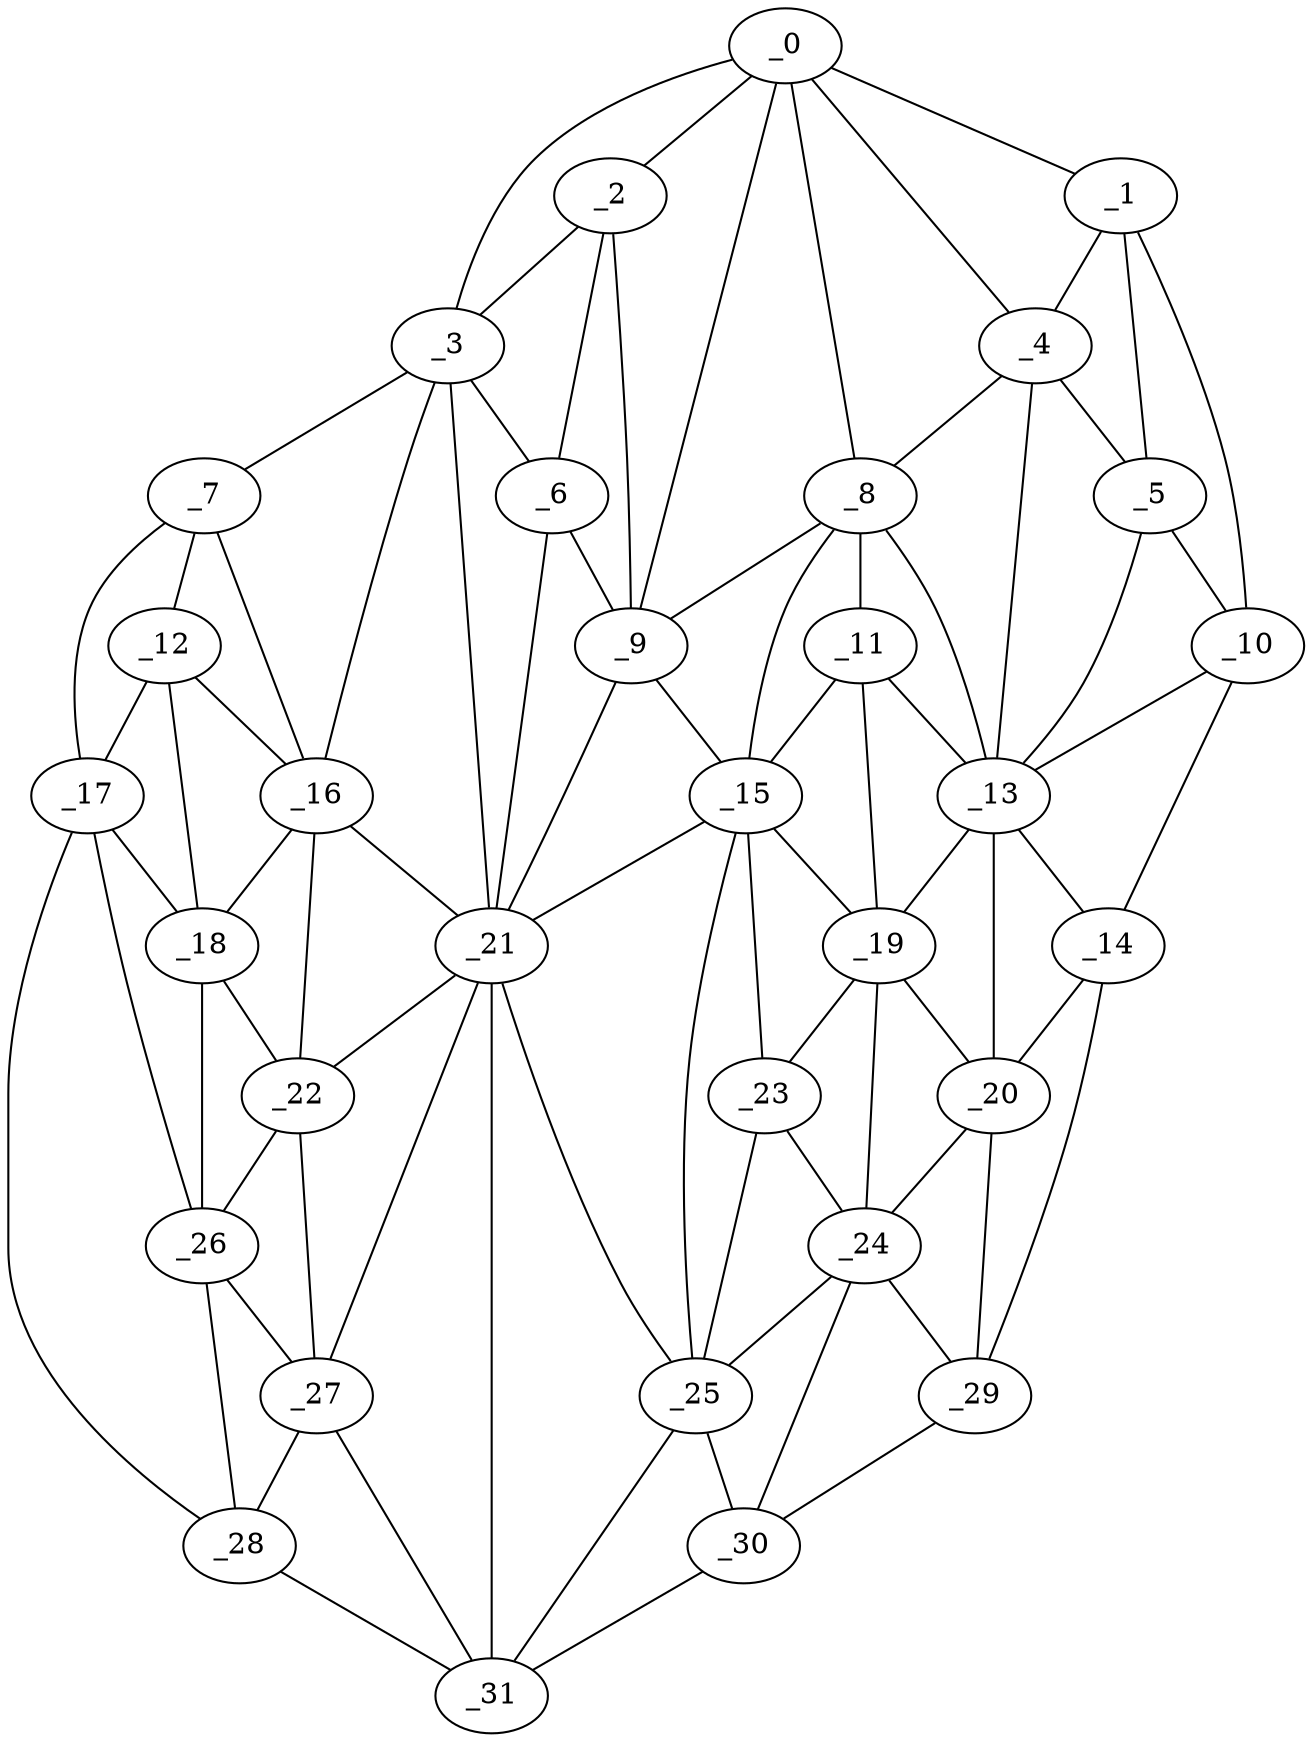 graph "obj93__215.gxl" {
	_0	 [x=37,
		y=43];
	_1	 [x=38,
		y=8];
	_0 -- _1	 [valence=1];
	_2	 [x=39,
		y=53];
	_0 -- _2	 [valence=1];
	_3	 [x=40,
		y=73];
	_0 -- _3	 [valence=1];
	_4	 [x=41,
		y=28];
	_0 -- _4	 [valence=1];
	_8	 [x=47,
		y=32];
	_0 -- _8	 [valence=2];
	_9	 [x=47,
		y=54];
	_0 -- _9	 [valence=1];
	_1 -- _4	 [valence=2];
	_5	 [x=45,
		y=6];
	_1 -- _5	 [valence=1];
	_10	 [x=50,
		y=3];
	_1 -- _10	 [valence=1];
	_2 -- _3	 [valence=2];
	_6	 [x=45,
		y=70];
	_2 -- _6	 [valence=1];
	_2 -- _9	 [valence=2];
	_3 -- _6	 [valence=1];
	_7	 [x=46,
		y=110];
	_3 -- _7	 [valence=1];
	_16	 [x=61,
		y=103];
	_3 -- _16	 [valence=2];
	_21	 [x=68,
		y=87];
	_3 -- _21	 [valence=2];
	_4 -- _5	 [valence=2];
	_4 -- _8	 [valence=2];
	_13	 [x=57,
		y=21];
	_4 -- _13	 [valence=2];
	_5 -- _10	 [valence=2];
	_5 -- _13	 [valence=1];
	_6 -- _9	 [valence=2];
	_6 -- _21	 [valence=2];
	_12	 [x=56,
		y=113];
	_7 -- _12	 [valence=2];
	_7 -- _16	 [valence=1];
	_17	 [x=61,
		y=122];
	_7 -- _17	 [valence=1];
	_8 -- _9	 [valence=2];
	_11	 [x=53,
		y=31];
	_8 -- _11	 [valence=2];
	_8 -- _13	 [valence=2];
	_15	 [x=61,
		y=38];
	_8 -- _15	 [valence=2];
	_9 -- _15	 [valence=2];
	_9 -- _21	 [valence=1];
	_10 -- _13	 [valence=2];
	_14	 [x=61,
		y=6];
	_10 -- _14	 [valence=1];
	_11 -- _13	 [valence=2];
	_11 -- _15	 [valence=2];
	_19	 [x=67,
		y=23];
	_11 -- _19	 [valence=2];
	_12 -- _16	 [valence=2];
	_12 -- _17	 [valence=2];
	_18	 [x=63,
		y=114];
	_12 -- _18	 [valence=2];
	_13 -- _14	 [valence=2];
	_13 -- _19	 [valence=2];
	_20	 [x=68,
		y=12];
	_13 -- _20	 [valence=1];
	_14 -- _20	 [valence=2];
	_29	 [x=86,
		y=13];
	_14 -- _29	 [valence=1];
	_15 -- _19	 [valence=2];
	_15 -- _21	 [valence=2];
	_23	 [x=72,
		y=29];
	_15 -- _23	 [valence=2];
	_25	 [x=78,
		y=29];
	_15 -- _25	 [valence=1];
	_16 -- _18	 [valence=2];
	_16 -- _21	 [valence=1];
	_22	 [x=68,
		y=100];
	_16 -- _22	 [valence=2];
	_17 -- _18	 [valence=1];
	_26	 [x=81,
		y=112];
	_17 -- _26	 [valence=1];
	_28	 [x=85,
		y=120];
	_17 -- _28	 [valence=1];
	_18 -- _22	 [valence=2];
	_18 -- _26	 [valence=2];
	_19 -- _20	 [valence=2];
	_19 -- _23	 [valence=2];
	_24	 [x=77,
		y=21];
	_19 -- _24	 [valence=2];
	_20 -- _24	 [valence=1];
	_20 -- _29	 [valence=1];
	_21 -- _22	 [valence=2];
	_21 -- _25	 [valence=1];
	_27	 [x=85,
		y=101];
	_21 -- _27	 [valence=2];
	_31	 [x=97,
		y=23];
	_21 -- _31	 [valence=2];
	_22 -- _26	 [valence=1];
	_22 -- _27	 [valence=2];
	_23 -- _24	 [valence=1];
	_23 -- _25	 [valence=1];
	_24 -- _25	 [valence=1];
	_24 -- _29	 [valence=1];
	_30	 [x=93,
		y=16];
	_24 -- _30	 [valence=2];
	_25 -- _30	 [valence=2];
	_25 -- _31	 [valence=2];
	_26 -- _27	 [valence=1];
	_26 -- _28	 [valence=2];
	_27 -- _28	 [valence=2];
	_27 -- _31	 [valence=2];
	_28 -- _31	 [valence=1];
	_29 -- _30	 [valence=1];
	_30 -- _31	 [valence=1];
}

